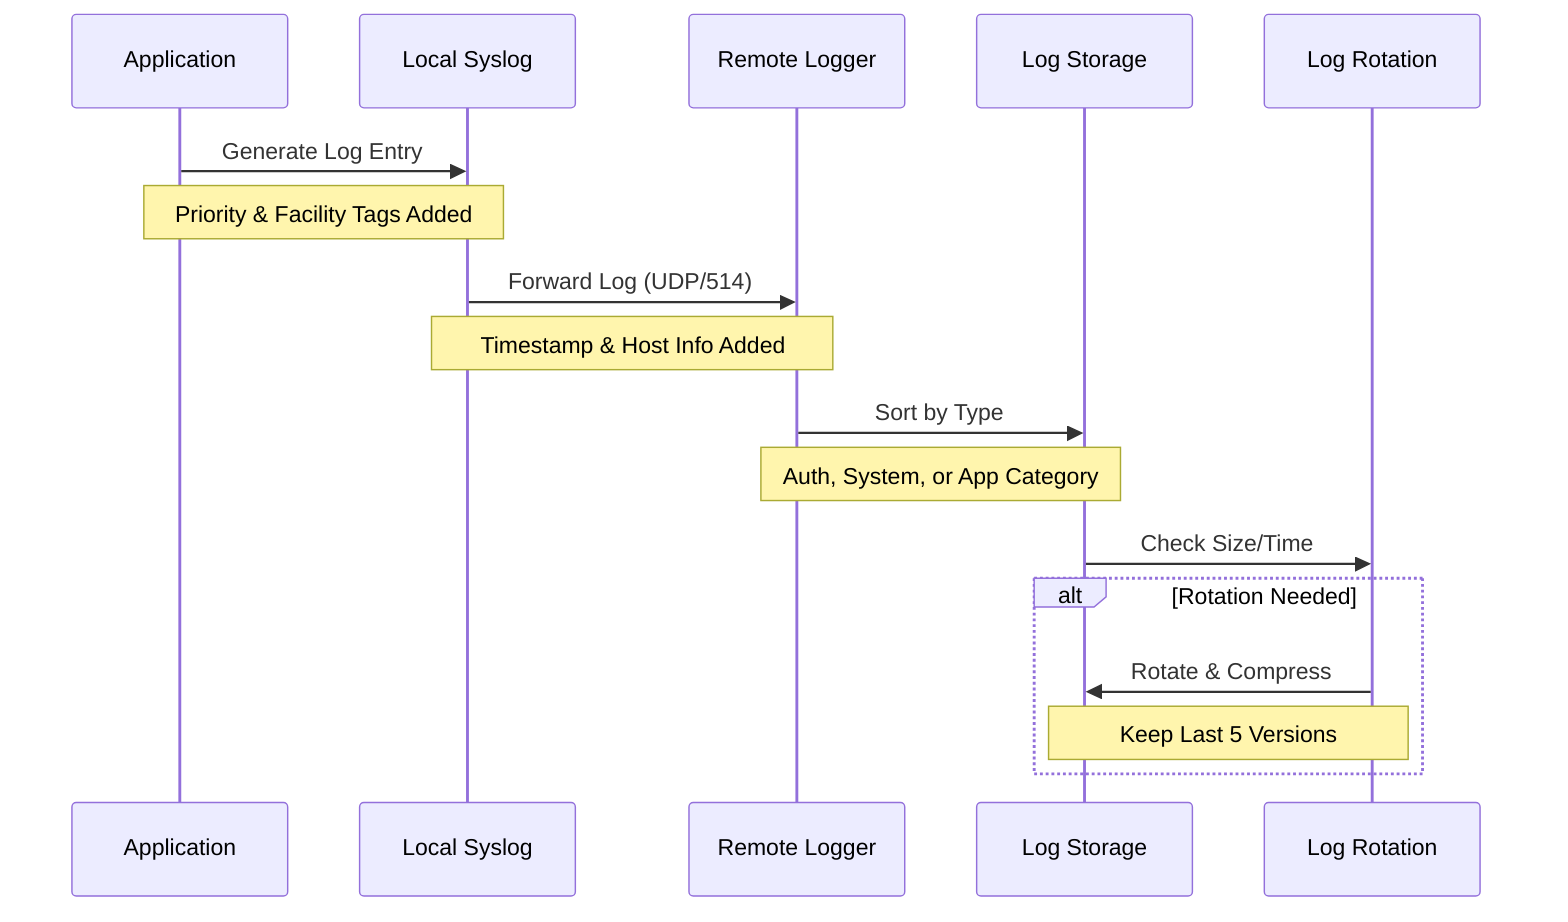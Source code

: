 sequenceDiagram
    participant App as Application
    participant Syslog as Local Syslog
    participant Remote as Remote Logger
    participant Storage as Log Storage
    participant Rotation as Log Rotation
    
    App->>Syslog: Generate Log Entry
    Note over App,Syslog: Priority & Facility Tags Added
    
    Syslog->>Remote: Forward Log (UDP/514)
    Note over Syslog,Remote: Timestamp & Host Info Added
    
    Remote->>Storage: Sort by Type
    Note over Remote,Storage: Auth, System, or App Category
    
    Storage->>Rotation: Check Size/Time
    alt Rotation Needed
        Rotation->>Storage: Rotate & Compress
        Note over Storage,Rotation: Keep Last 5 Versions
    end